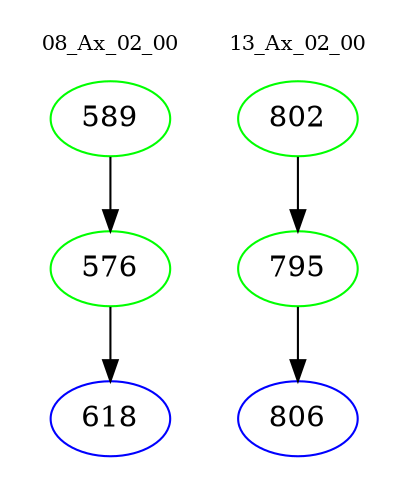 digraph{
subgraph cluster_0 {
color = white
label = "08_Ax_02_00";
fontsize=10;
T0_589 [label="589", color="green"]
T0_589 -> T0_576 [color="black"]
T0_576 [label="576", color="green"]
T0_576 -> T0_618 [color="black"]
T0_618 [label="618", color="blue"]
}
subgraph cluster_1 {
color = white
label = "13_Ax_02_00";
fontsize=10;
T1_802 [label="802", color="green"]
T1_802 -> T1_795 [color="black"]
T1_795 [label="795", color="green"]
T1_795 -> T1_806 [color="black"]
T1_806 [label="806", color="blue"]
}
}
